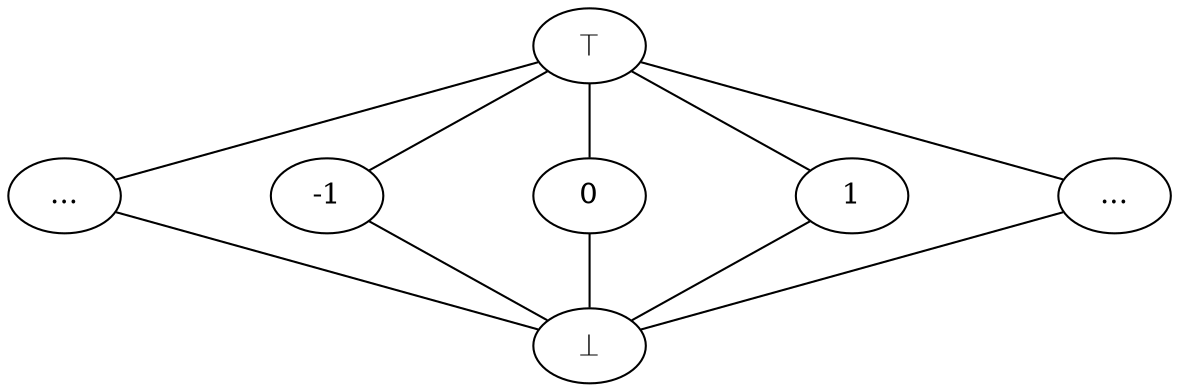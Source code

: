 graph G {
    nodesep=1;
    margin=0;
    rankdir="BT"

    ldots -- t;
    b -- ldots;
    "-1" -- t;
    0 -- t;
    "1" -- t;
    b -- "-1";
    b -- 0;
    b -- "1";
    rdots -- t;
    b -- rdots;

    ldots [label="..."];
    rdots [label="..."];
    b [label="⏊",rank=0];
    0 [rank=1];
    "-1" [rank=1];
    "1" [rank=1];
    t [label="⏉",rank=2];
}